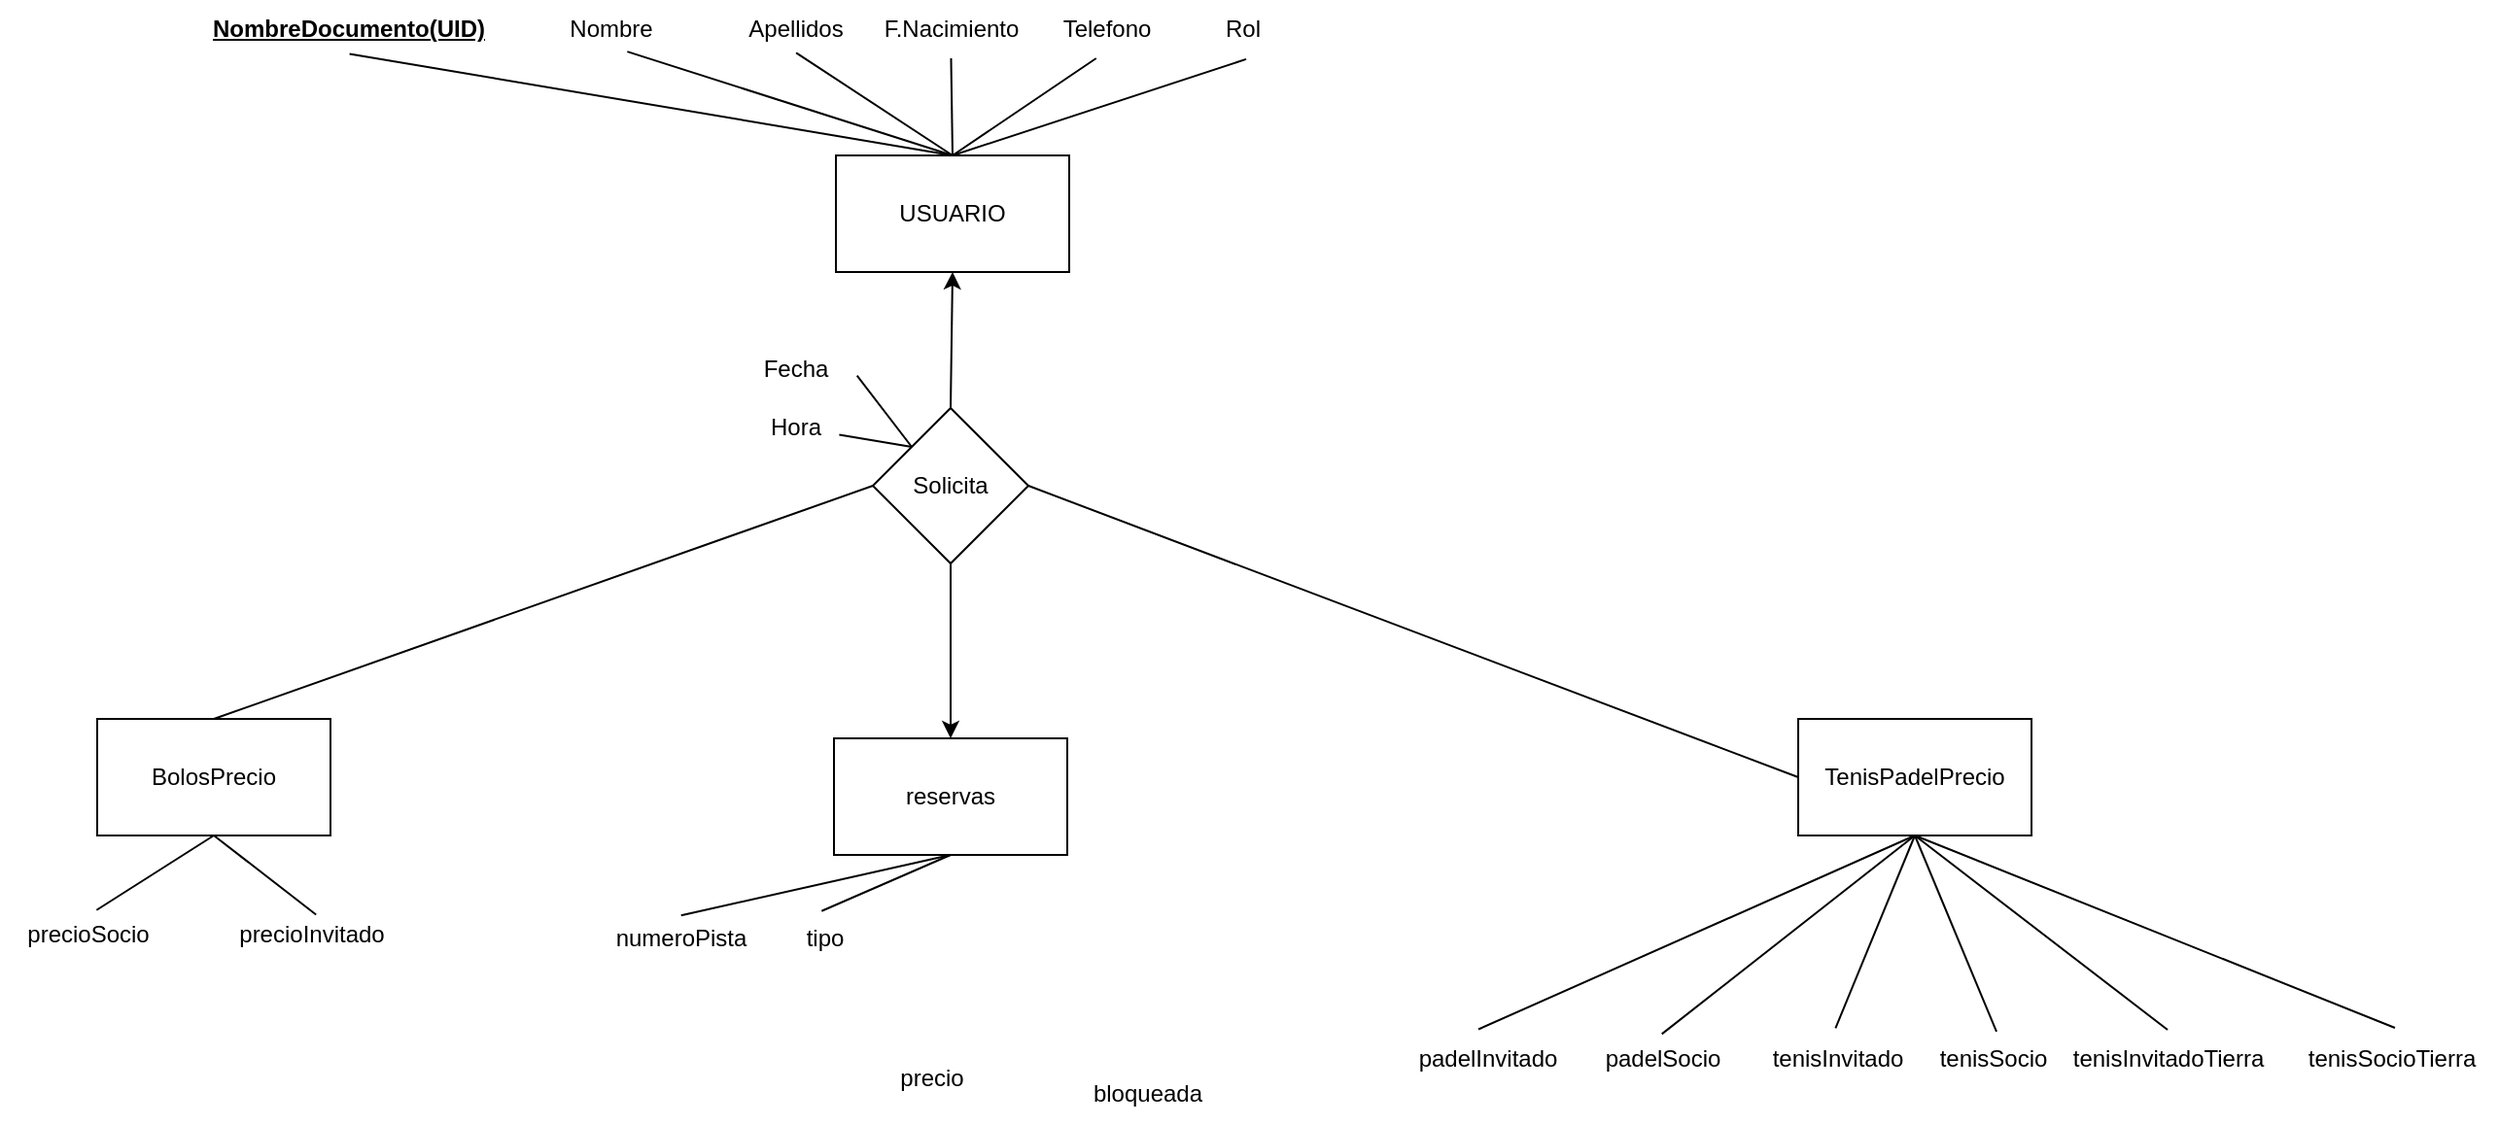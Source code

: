 <mxfile version="27.1.4">
  <diagram name="Página-1" id="Hfd2w8h4ahoQ420Il3-K">
    <mxGraphModel dx="2253" dy="743" grid="1" gridSize="10" guides="1" tooltips="1" connect="1" arrows="1" fold="1" page="1" pageScale="1" pageWidth="827" pageHeight="1169" math="0" shadow="0">
      <root>
        <mxCell id="0" />
        <mxCell id="1" parent="0" />
        <mxCell id="FNUw9Zn6n1CVeSU_xzTp-7" value="&lt;font style=&quot;vertical-align: inherit;&quot;&gt;&lt;font style=&quot;vertical-align: inherit;&quot;&gt;USUARIO&lt;/font&gt;&lt;/font&gt;" style="rounded=0;whiteSpace=wrap;html=1;" parent="1" vertex="1">
          <mxGeometry x="180" y="460" width="120" height="60" as="geometry" />
        </mxCell>
        <mxCell id="FNUw9Zn6n1CVeSU_xzTp-31" value="Solicita" style="rhombus;whiteSpace=wrap;html=1;rounded=0;" parent="1" vertex="1">
          <mxGeometry x="199" y="590" width="80" height="80" as="geometry" />
        </mxCell>
        <mxCell id="FNUw9Zn6n1CVeSU_xzTp-33" value="" style="endArrow=none;html=1;rounded=0;exitX=0.5;exitY=0;exitDx=0;exitDy=0;entryX=0.624;entryY=0.886;entryDx=0;entryDy=0;entryPerimeter=0;" parent="1" source="FNUw9Zn6n1CVeSU_xzTp-7" target="FNUw9Zn6n1CVeSU_xzTp-40" edge="1">
          <mxGeometry width="50" height="50" relative="1" as="geometry">
            <mxPoint x="240" y="440" as="sourcePoint" />
            <mxPoint x="160" y="400" as="targetPoint" />
          </mxGeometry>
        </mxCell>
        <mxCell id="FNUw9Zn6n1CVeSU_xzTp-34" value="" style="endArrow=none;html=1;rounded=0;exitX=0.5;exitY=0;exitDx=0;exitDy=0;entryX=0.508;entryY=0.905;entryDx=0;entryDy=0;entryPerimeter=0;" parent="1" source="FNUw9Zn6n1CVeSU_xzTp-7" target="FNUw9Zn6n1CVeSU_xzTp-41" edge="1">
          <mxGeometry width="50" height="50" relative="1" as="geometry">
            <mxPoint x="330" y="390" as="sourcePoint" />
            <mxPoint x="240" y="400" as="targetPoint" />
          </mxGeometry>
        </mxCell>
        <mxCell id="FNUw9Zn6n1CVeSU_xzTp-36" value="" style="endArrow=none;html=1;rounded=0;entryX=0.5;entryY=0;entryDx=0;entryDy=0;exitX=0.505;exitY=0.924;exitDx=0;exitDy=0;exitPerimeter=0;" parent="1" source="FNUw9Zn6n1CVeSU_xzTp-38" target="FNUw9Zn6n1CVeSU_xzTp-7" edge="1">
          <mxGeometry width="50" height="50" relative="1" as="geometry">
            <mxPoint x="80" y="400" as="sourcePoint" />
            <mxPoint x="360" y="500" as="targetPoint" />
          </mxGeometry>
        </mxCell>
        <mxCell id="FNUw9Zn6n1CVeSU_xzTp-37" value="" style="endArrow=none;html=1;rounded=0;exitX=0.5;exitY=0;exitDx=0;exitDy=0;entryX=0.427;entryY=1;entryDx=0;entryDy=0;entryPerimeter=0;" parent="1" source="FNUw9Zn6n1CVeSU_xzTp-7" target="FNUw9Zn6n1CVeSU_xzTp-44" edge="1">
          <mxGeometry width="50" height="50" relative="1" as="geometry">
            <mxPoint x="350" y="460" as="sourcePoint" />
            <mxPoint x="400" y="400" as="targetPoint" />
          </mxGeometry>
        </mxCell>
        <mxCell id="FNUw9Zn6n1CVeSU_xzTp-38" value="NombreDocumento(UID)" style="text;html=1;align=center;verticalAlign=middle;resizable=0;points=[];autosize=1;fontStyle=5;rounded=0;" parent="1" vertex="1">
          <mxGeometry x="-151" y="380" width="160" height="30" as="geometry" />
        </mxCell>
        <mxCell id="FNUw9Zn6n1CVeSU_xzTp-40" value="Nombre" style="text;html=1;align=center;verticalAlign=middle;resizable=0;points=[];autosize=1;rounded=0;" parent="1" vertex="1">
          <mxGeometry x="29" y="380" width="70" height="30" as="geometry" />
        </mxCell>
        <mxCell id="FNUw9Zn6n1CVeSU_xzTp-41" value="Apellidos" style="text;html=1;align=center;verticalAlign=middle;resizable=0;points=[];autosize=1;rounded=0;" parent="1" vertex="1">
          <mxGeometry x="124" y="380" width="70" height="30" as="geometry" />
        </mxCell>
        <mxCell id="FNUw9Zn6n1CVeSU_xzTp-43" value="" style="endArrow=none;html=1;rounded=0;exitX=0.5;exitY=0;exitDx=0;exitDy=0;" parent="1" source="FNUw9Zn6n1CVeSU_xzTp-7" target="FNUw9Zn6n1CVeSU_xzTp-42" edge="1">
          <mxGeometry width="50" height="50" relative="1" as="geometry">
            <mxPoint x="240" y="460" as="sourcePoint" />
            <mxPoint x="320" y="400" as="targetPoint" />
          </mxGeometry>
        </mxCell>
        <mxCell id="FNUw9Zn6n1CVeSU_xzTp-42" value="F.Nacimiento" style="text;html=1;align=center;verticalAlign=middle;resizable=0;points=[];autosize=1;rounded=0;" parent="1" vertex="1">
          <mxGeometry x="194" y="380" width="90" height="30" as="geometry" />
        </mxCell>
        <mxCell id="FNUw9Zn6n1CVeSU_xzTp-44" value="Telefono" style="text;html=1;align=center;verticalAlign=middle;resizable=0;points=[];autosize=1;rounded=0;" parent="1" vertex="1">
          <mxGeometry x="284" y="380" width="70" height="30" as="geometry" />
        </mxCell>
        <mxCell id="FNUw9Zn6n1CVeSU_xzTp-47" value="Fecha" style="text;html=1;align=center;verticalAlign=middle;resizable=0;points=[];autosize=1;rounded=0;" parent="1" vertex="1">
          <mxGeometry x="129" y="555" width="60" height="30" as="geometry" />
        </mxCell>
        <mxCell id="FNUw9Zn6n1CVeSU_xzTp-48" value="Hora" style="text;html=1;align=center;verticalAlign=middle;resizable=0;points=[];autosize=1;rounded=0;" parent="1" vertex="1">
          <mxGeometry x="134" y="585" width="50" height="30" as="geometry" />
        </mxCell>
        <mxCell id="FNUw9Zn6n1CVeSU_xzTp-52" value="" style="endArrow=none;html=1;rounded=0;exitX=0;exitY=0;exitDx=0;exitDy=0;entryX=0.954;entryY=0.624;entryDx=0;entryDy=0;entryPerimeter=0;" parent="1" source="FNUw9Zn6n1CVeSU_xzTp-31" target="FNUw9Zn6n1CVeSU_xzTp-48" edge="1">
          <mxGeometry width="50" height="50" relative="1" as="geometry">
            <mxPoint x="310" y="690" as="sourcePoint" />
            <mxPoint x="360" y="640" as="targetPoint" />
          </mxGeometry>
        </mxCell>
        <mxCell id="FNUw9Zn6n1CVeSU_xzTp-53" value="" style="endArrow=none;html=1;rounded=0;exitX=1.031;exitY=0.61;exitDx=0;exitDy=0;exitPerimeter=0;entryX=0;entryY=0;entryDx=0;entryDy=0;" parent="1" source="FNUw9Zn6n1CVeSU_xzTp-47" target="FNUw9Zn6n1CVeSU_xzTp-31" edge="1">
          <mxGeometry width="50" height="50" relative="1" as="geometry">
            <mxPoint x="310" y="690" as="sourcePoint" />
            <mxPoint x="360" y="640" as="targetPoint" />
          </mxGeometry>
        </mxCell>
        <mxCell id="FNUw9Zn6n1CVeSU_xzTp-54" value="" style="endArrow=classic;html=1;rounded=0;entryX=0.5;entryY=1;entryDx=0;entryDy=0;exitX=0.5;exitY=0;exitDx=0;exitDy=0;" parent="1" source="FNUw9Zn6n1CVeSU_xzTp-31" target="FNUw9Zn6n1CVeSU_xzTp-7" edge="1">
          <mxGeometry width="50" height="50" relative="1" as="geometry">
            <mxPoint x="-40" y="870" as="sourcePoint" />
            <mxPoint x="10" y="820" as="targetPoint" />
          </mxGeometry>
        </mxCell>
        <mxCell id="FNUw9Zn6n1CVeSU_xzTp-56" value="" style="endArrow=classic;html=1;rounded=0;exitX=0.5;exitY=1;exitDx=0;exitDy=0;entryX=0.5;entryY=0;entryDx=0;entryDy=0;" parent="1" source="FNUw9Zn6n1CVeSU_xzTp-31" target="FNUw9Zn6n1CVeSU_xzTp-57" edge="1">
          <mxGeometry width="50" height="50" relative="1" as="geometry">
            <mxPoint x="310" y="690" as="sourcePoint" />
            <mxPoint x="100" y="720" as="targetPoint" />
          </mxGeometry>
        </mxCell>
        <mxCell id="FNUw9Zn6n1CVeSU_xzTp-57" value="&lt;font style=&quot;vertical-align: inherit;&quot;&gt;&lt;font style=&quot;vertical-align: inherit;&quot;&gt;reservas&lt;/font&gt;&lt;/font&gt;" style="rounded=0;whiteSpace=wrap;html=1;" parent="1" vertex="1">
          <mxGeometry x="179" y="760" width="120" height="60" as="geometry" />
        </mxCell>
        <mxCell id="FNUw9Zn6n1CVeSU_xzTp-58" value="&lt;font style=&quot;vertical-align: inherit;&quot;&gt;&lt;font style=&quot;vertical-align: inherit;&quot;&gt;numeroPista&lt;/font&gt;&lt;/font&gt;" style="text;html=1;align=center;verticalAlign=middle;resizable=0;points=[];autosize=1;fontStyle=0;rounded=0;" parent="1" vertex="1">
          <mxGeometry x="55" y="848" width="90" height="30" as="geometry" />
        </mxCell>
        <mxCell id="FNUw9Zn6n1CVeSU_xzTp-60" value="" style="endArrow=none;html=1;rounded=0;entryX=0.5;entryY=1;entryDx=0;entryDy=0;exitX=0.504;exitY=0.105;exitDx=0;exitDy=0;exitPerimeter=0;" parent="1" source="FNUw9Zn6n1CVeSU_xzTp-58" target="FNUw9Zn6n1CVeSU_xzTp-57" edge="1">
          <mxGeometry width="50" height="50" relative="1" as="geometry">
            <mxPoint x="-20" y="980" as="sourcePoint" />
            <mxPoint x="30" y="930" as="targetPoint" />
          </mxGeometry>
        </mxCell>
        <mxCell id="FNUw9Zn6n1CVeSU_xzTp-69" value="" style="endArrow=none;html=1;rounded=0;entryX=0;entryY=0.5;entryDx=0;entryDy=0;exitX=1;exitY=0.5;exitDx=0;exitDy=0;" parent="1" source="FNUw9Zn6n1CVeSU_xzTp-31" target="73Ku9VqbGi4arKU_VAXJ-1" edge="1">
          <mxGeometry width="50" height="50" relative="1" as="geometry">
            <mxPoint x="550" y="650" as="sourcePoint" />
            <mxPoint x="469.14" y="654.58" as="targetPoint" />
          </mxGeometry>
        </mxCell>
        <mxCell id="FNUw9Zn6n1CVeSU_xzTp-71" value="tipo" style="text;html=1;align=center;verticalAlign=middle;resizable=0;points=[];autosize=1;rounded=0;" parent="1" vertex="1">
          <mxGeometry x="154" y="848" width="40" height="30" as="geometry" />
        </mxCell>
        <mxCell id="FNUw9Zn6n1CVeSU_xzTp-74" value="" style="endArrow=none;html=1;rounded=0;exitX=0.466;exitY=0.029;exitDx=0;exitDy=0;exitPerimeter=0;entryX=0.5;entryY=1;entryDx=0;entryDy=0;" parent="1" source="FNUw9Zn6n1CVeSU_xzTp-71" target="FNUw9Zn6n1CVeSU_xzTp-57" edge="1">
          <mxGeometry width="50" height="50" relative="1" as="geometry">
            <mxPoint x="310" y="690" as="sourcePoint" />
            <mxPoint x="309" y="840" as="targetPoint" />
          </mxGeometry>
        </mxCell>
        <mxCell id="OZJLUpKvxkMbzZHWttrx-1" value="Rol" style="text;html=1;align=center;verticalAlign=middle;resizable=0;points=[];autosize=1;strokeColor=none;fillColor=none;" parent="1" vertex="1">
          <mxGeometry x="369" y="380" width="40" height="30" as="geometry" />
        </mxCell>
        <mxCell id="OZJLUpKvxkMbzZHWttrx-2" value="" style="endArrow=none;html=1;rounded=0;entryX=0.551;entryY=1.015;entryDx=0;entryDy=0;entryPerimeter=0;exitX=0.5;exitY=0;exitDx=0;exitDy=0;" parent="1" source="FNUw9Zn6n1CVeSU_xzTp-7" target="OZJLUpKvxkMbzZHWttrx-1" edge="1">
          <mxGeometry width="50" height="50" relative="1" as="geometry">
            <mxPoint x="390" y="490" as="sourcePoint" />
            <mxPoint x="440" y="440" as="targetPoint" />
          </mxGeometry>
        </mxCell>
        <mxCell id="73Ku9VqbGi4arKU_VAXJ-1" value="TenisPadelPrecio" style="rounded=0;whiteSpace=wrap;html=1;" parent="1" vertex="1">
          <mxGeometry x="675" y="750" width="120" height="60" as="geometry" />
        </mxCell>
        <mxCell id="73Ku9VqbGi4arKU_VAXJ-3" value="&lt;div&gt;padelInvitado&lt;/div&gt;" style="text;html=1;align=center;verticalAlign=middle;resizable=0;points=[];autosize=1;strokeColor=none;fillColor=none;" parent="1" vertex="1">
          <mxGeometry x="470" y="910" width="90" height="30" as="geometry" />
        </mxCell>
        <mxCell id="73Ku9VqbGi4arKU_VAXJ-4" value="tenisInvitado" style="text;html=1;align=center;verticalAlign=middle;resizable=0;points=[];autosize=1;strokeColor=none;fillColor=none;" parent="1" vertex="1">
          <mxGeometry x="650" y="910" width="90" height="30" as="geometry" />
        </mxCell>
        <mxCell id="73Ku9VqbGi4arKU_VAXJ-5" value="&lt;div&gt;padelSocio&lt;/div&gt;" style="text;html=1;align=center;verticalAlign=middle;resizable=0;points=[];autosize=1;strokeColor=none;fillColor=none;" parent="1" vertex="1">
          <mxGeometry x="565" y="910" width="80" height="30" as="geometry" />
        </mxCell>
        <mxCell id="73Ku9VqbGi4arKU_VAXJ-8" value="" style="endArrow=none;html=1;rounded=0;entryX=0.5;entryY=1;entryDx=0;entryDy=0;exitX=0.45;exitY=-0.008;exitDx=0;exitDy=0;exitPerimeter=0;" parent="1" source="73Ku9VqbGi4arKU_VAXJ-3" target="73Ku9VqbGi4arKU_VAXJ-1" edge="1">
          <mxGeometry width="50" height="50" relative="1" as="geometry">
            <mxPoint x="460" y="750" as="sourcePoint" />
            <mxPoint x="510" y="700" as="targetPoint" />
          </mxGeometry>
        </mxCell>
        <mxCell id="73Ku9VqbGi4arKU_VAXJ-9" value="" style="endArrow=none;html=1;rounded=0;entryX=0.5;entryY=1;entryDx=0;entryDy=0;exitX=0.498;exitY=0.073;exitDx=0;exitDy=0;exitPerimeter=0;" parent="1" source="73Ku9VqbGi4arKU_VAXJ-5" target="73Ku9VqbGi4arKU_VAXJ-1" edge="1">
          <mxGeometry width="50" height="50" relative="1" as="geometry">
            <mxPoint x="460" y="750" as="sourcePoint" />
            <mxPoint x="510" y="700" as="targetPoint" />
          </mxGeometry>
        </mxCell>
        <mxCell id="73Ku9VqbGi4arKU_VAXJ-10" value="" style="endArrow=none;html=1;rounded=0;entryX=0.491;entryY=-0.029;entryDx=0;entryDy=0;entryPerimeter=0;exitX=0.5;exitY=1;exitDx=0;exitDy=0;" parent="1" source="73Ku9VqbGi4arKU_VAXJ-1" target="73Ku9VqbGi4arKU_VAXJ-4" edge="1">
          <mxGeometry width="50" height="50" relative="1" as="geometry">
            <mxPoint x="460" y="750" as="sourcePoint" />
            <mxPoint x="510" y="700" as="targetPoint" />
          </mxGeometry>
        </mxCell>
        <mxCell id="73Ku9VqbGi4arKU_VAXJ-11" value="BolosPrecio" style="rounded=0;whiteSpace=wrap;html=1;" parent="1" vertex="1">
          <mxGeometry x="-200" y="750" width="120" height="60" as="geometry" />
        </mxCell>
        <mxCell id="73Ku9VqbGi4arKU_VAXJ-12" value="" style="endArrow=none;html=1;rounded=0;exitX=0.5;exitY=0;exitDx=0;exitDy=0;entryX=0;entryY=0.5;entryDx=0;entryDy=0;" parent="1" source="73Ku9VqbGi4arKU_VAXJ-11" target="FNUw9Zn6n1CVeSU_xzTp-31" edge="1">
          <mxGeometry width="50" height="50" relative="1" as="geometry">
            <mxPoint x="100" y="730" as="sourcePoint" />
            <mxPoint x="-40" y="650" as="targetPoint" />
          </mxGeometry>
        </mxCell>
        <mxCell id="73Ku9VqbGi4arKU_VAXJ-14" value="precioInvitado&lt;div&gt;&lt;br&gt;&lt;/div&gt;" style="text;html=1;align=center;verticalAlign=middle;resizable=0;points=[];autosize=1;strokeColor=none;fillColor=none;" parent="1" vertex="1">
          <mxGeometry x="-140" y="848" width="100" height="40" as="geometry" />
        </mxCell>
        <mxCell id="73Ku9VqbGi4arKU_VAXJ-15" value="precioSocio&lt;div&gt;&lt;br&gt;&lt;/div&gt;" style="text;html=1;align=center;verticalAlign=middle;resizable=0;points=[];autosize=1;strokeColor=none;fillColor=none;" parent="1" vertex="1">
          <mxGeometry x="-250" y="848" width="90" height="40" as="geometry" />
        </mxCell>
        <mxCell id="73Ku9VqbGi4arKU_VAXJ-16" value="" style="endArrow=none;html=1;rounded=0;exitX=0.5;exitY=1;exitDx=0;exitDy=0;entryX=0.526;entryY=0.068;entryDx=0;entryDy=0;entryPerimeter=0;" parent="1" source="73Ku9VqbGi4arKU_VAXJ-11" target="73Ku9VqbGi4arKU_VAXJ-14" edge="1">
          <mxGeometry width="50" height="50" relative="1" as="geometry">
            <mxPoint x="130" y="740" as="sourcePoint" />
            <mxPoint x="180" y="690" as="targetPoint" />
          </mxGeometry>
        </mxCell>
        <mxCell id="73Ku9VqbGi4arKU_VAXJ-17" value="" style="endArrow=none;html=1;rounded=0;exitX=0.5;exitY=1;exitDx=0;exitDy=0;entryX=0.552;entryY=0.009;entryDx=0;entryDy=0;entryPerimeter=0;" parent="1" source="73Ku9VqbGi4arKU_VAXJ-11" target="73Ku9VqbGi4arKU_VAXJ-15" edge="1">
          <mxGeometry width="50" height="50" relative="1" as="geometry">
            <mxPoint x="130" y="740" as="sourcePoint" />
            <mxPoint x="180" y="690" as="targetPoint" />
          </mxGeometry>
        </mxCell>
        <mxCell id="73Ku9VqbGi4arKU_VAXJ-18" value="" style="endArrow=none;html=1;rounded=0;entryX=0.5;entryY=1;entryDx=0;entryDy=0;exitX=0.525;exitY=0.033;exitDx=0;exitDy=0;exitPerimeter=0;" parent="1" source="73Ku9VqbGi4arKU_VAXJ-19" target="73Ku9VqbGi4arKU_VAXJ-1" edge="1">
          <mxGeometry width="50" height="50" relative="1" as="geometry">
            <mxPoint x="930" y="840" as="sourcePoint" />
            <mxPoint x="430" y="790" as="targetPoint" />
          </mxGeometry>
        </mxCell>
        <mxCell id="73Ku9VqbGi4arKU_VAXJ-19" value="tenisSocio" style="text;html=1;align=center;verticalAlign=middle;resizable=0;points=[];autosize=1;strokeColor=none;fillColor=none;" parent="1" vertex="1">
          <mxGeometry x="735" y="910" width="80" height="30" as="geometry" />
        </mxCell>
        <mxCell id="73Ku9VqbGi4arKU_VAXJ-20" value="tenisInvitadoTierra" style="text;html=1;align=center;verticalAlign=middle;resizable=0;points=[];autosize=1;strokeColor=none;fillColor=none;" parent="1" vertex="1">
          <mxGeometry x="805" y="910" width="120" height="30" as="geometry" />
        </mxCell>
        <mxCell id="73Ku9VqbGi4arKU_VAXJ-21" value="tenisSocioTierra" style="text;html=1;align=center;verticalAlign=middle;resizable=0;points=[];autosize=1;strokeColor=none;fillColor=none;" parent="1" vertex="1">
          <mxGeometry x="925" y="910" width="110" height="30" as="geometry" />
        </mxCell>
        <mxCell id="73Ku9VqbGi4arKU_VAXJ-22" value="" style="endArrow=none;html=1;rounded=0;exitX=0.5;exitY=0;exitDx=0;exitDy=0;exitPerimeter=0;entryX=0.5;entryY=1;entryDx=0;entryDy=0;" parent="1" source="73Ku9VqbGi4arKU_VAXJ-20" target="73Ku9VqbGi4arKU_VAXJ-1" edge="1">
          <mxGeometry width="50" height="50" relative="1" as="geometry">
            <mxPoint x="380" y="840" as="sourcePoint" />
            <mxPoint x="430" y="790" as="targetPoint" />
          </mxGeometry>
        </mxCell>
        <mxCell id="73Ku9VqbGi4arKU_VAXJ-23" value="" style="endArrow=none;html=1;rounded=0;entryX=0.518;entryY=-0.033;entryDx=0;entryDy=0;entryPerimeter=0;exitX=0.5;exitY=1;exitDx=0;exitDy=0;" parent="1" source="73Ku9VqbGi4arKU_VAXJ-1" target="73Ku9VqbGi4arKU_VAXJ-21" edge="1">
          <mxGeometry width="50" height="50" relative="1" as="geometry">
            <mxPoint x="980" y="770" as="sourcePoint" />
            <mxPoint x="430" y="790" as="targetPoint" />
          </mxGeometry>
        </mxCell>
        <mxCell id="eOvpLGM8lE22hyvYO9e5-3" value="&lt;font style=&quot;vertical-align: inherit;&quot;&gt;&lt;font style=&quot;vertical-align: inherit;&quot;&gt;precio&lt;/font&gt;&lt;/font&gt;" style="text;html=1;align=center;verticalAlign=middle;resizable=0;points=[];autosize=1;strokeColor=none;fillColor=none;" vertex="1" parent="1">
          <mxGeometry x="199" y="920" width="60" height="30" as="geometry" />
        </mxCell>
        <mxCell id="eOvpLGM8lE22hyvYO9e5-4" value="&lt;font style=&quot;vertical-align: inherit;&quot;&gt;&lt;font style=&quot;vertical-align: inherit;&quot;&gt;bloqueada&lt;/font&gt;&lt;/font&gt;" style="text;html=1;align=center;verticalAlign=middle;resizable=0;points=[];autosize=1;strokeColor=none;fillColor=none;" vertex="1" parent="1">
          <mxGeometry x="300" y="928" width="80" height="30" as="geometry" />
        </mxCell>
      </root>
    </mxGraphModel>
  </diagram>
</mxfile>
